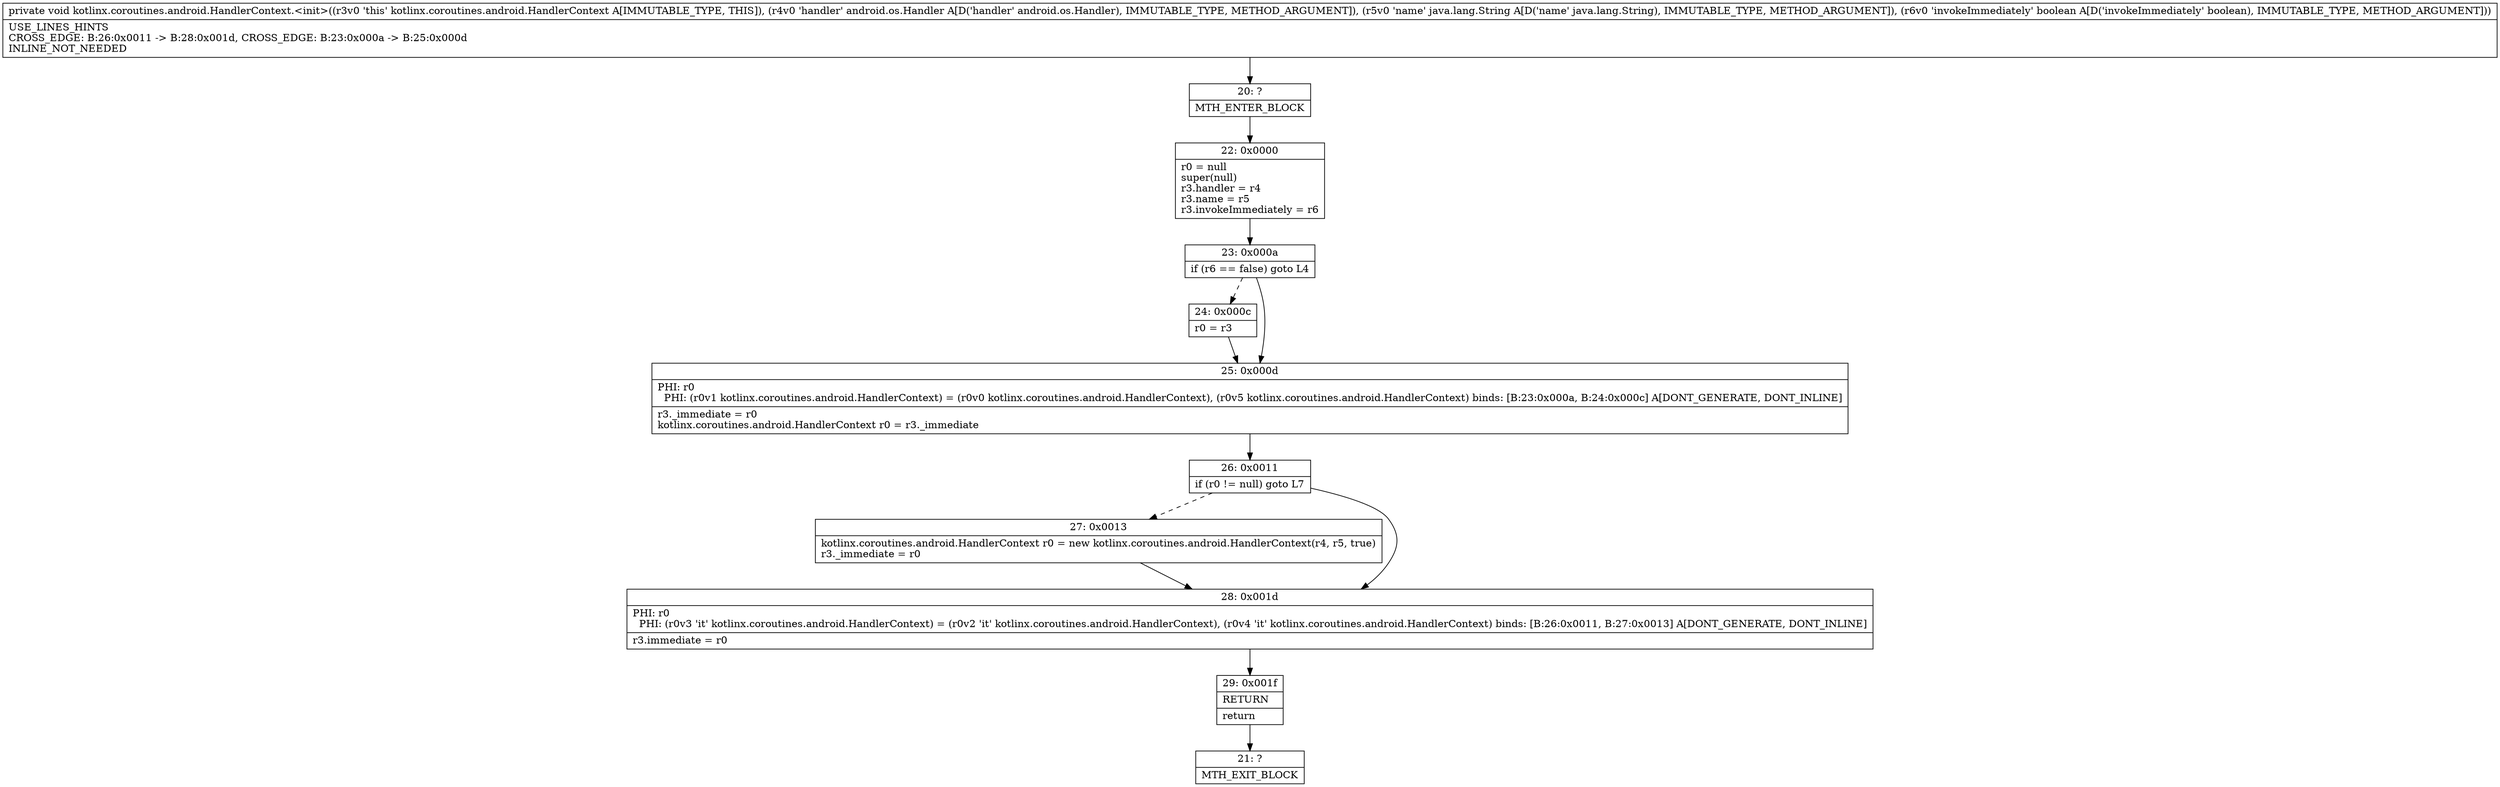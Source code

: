 digraph "CFG forkotlinx.coroutines.android.HandlerContext.\<init\>(Landroid\/os\/Handler;Ljava\/lang\/String;Z)V" {
Node_20 [shape=record,label="{20\:\ ?|MTH_ENTER_BLOCK\l}"];
Node_22 [shape=record,label="{22\:\ 0x0000|r0 = null\lsuper(null)\lr3.handler = r4\lr3.name = r5\lr3.invokeImmediately = r6\l}"];
Node_23 [shape=record,label="{23\:\ 0x000a|if (r6 == false) goto L4\l}"];
Node_24 [shape=record,label="{24\:\ 0x000c|r0 = r3\l}"];
Node_25 [shape=record,label="{25\:\ 0x000d|PHI: r0 \l  PHI: (r0v1 kotlinx.coroutines.android.HandlerContext) = (r0v0 kotlinx.coroutines.android.HandlerContext), (r0v5 kotlinx.coroutines.android.HandlerContext) binds: [B:23:0x000a, B:24:0x000c] A[DONT_GENERATE, DONT_INLINE]\l|r3._immediate = r0\lkotlinx.coroutines.android.HandlerContext r0 = r3._immediate\l}"];
Node_26 [shape=record,label="{26\:\ 0x0011|if (r0 != null) goto L7\l}"];
Node_27 [shape=record,label="{27\:\ 0x0013|kotlinx.coroutines.android.HandlerContext r0 = new kotlinx.coroutines.android.HandlerContext(r4, r5, true)\lr3._immediate = r0\l}"];
Node_28 [shape=record,label="{28\:\ 0x001d|PHI: r0 \l  PHI: (r0v3 'it' kotlinx.coroutines.android.HandlerContext) = (r0v2 'it' kotlinx.coroutines.android.HandlerContext), (r0v4 'it' kotlinx.coroutines.android.HandlerContext) binds: [B:26:0x0011, B:27:0x0013] A[DONT_GENERATE, DONT_INLINE]\l|r3.immediate = r0\l}"];
Node_29 [shape=record,label="{29\:\ 0x001f|RETURN\l|return\l}"];
Node_21 [shape=record,label="{21\:\ ?|MTH_EXIT_BLOCK\l}"];
MethodNode[shape=record,label="{private void kotlinx.coroutines.android.HandlerContext.\<init\>((r3v0 'this' kotlinx.coroutines.android.HandlerContext A[IMMUTABLE_TYPE, THIS]), (r4v0 'handler' android.os.Handler A[D('handler' android.os.Handler), IMMUTABLE_TYPE, METHOD_ARGUMENT]), (r5v0 'name' java.lang.String A[D('name' java.lang.String), IMMUTABLE_TYPE, METHOD_ARGUMENT]), (r6v0 'invokeImmediately' boolean A[D('invokeImmediately' boolean), IMMUTABLE_TYPE, METHOD_ARGUMENT]))  | USE_LINES_HINTS\lCROSS_EDGE: B:26:0x0011 \-\> B:28:0x001d, CROSS_EDGE: B:23:0x000a \-\> B:25:0x000d\lINLINE_NOT_NEEDED\l}"];
MethodNode -> Node_20;Node_20 -> Node_22;
Node_22 -> Node_23;
Node_23 -> Node_24[style=dashed];
Node_23 -> Node_25;
Node_24 -> Node_25;
Node_25 -> Node_26;
Node_26 -> Node_27[style=dashed];
Node_26 -> Node_28;
Node_27 -> Node_28;
Node_28 -> Node_29;
Node_29 -> Node_21;
}

